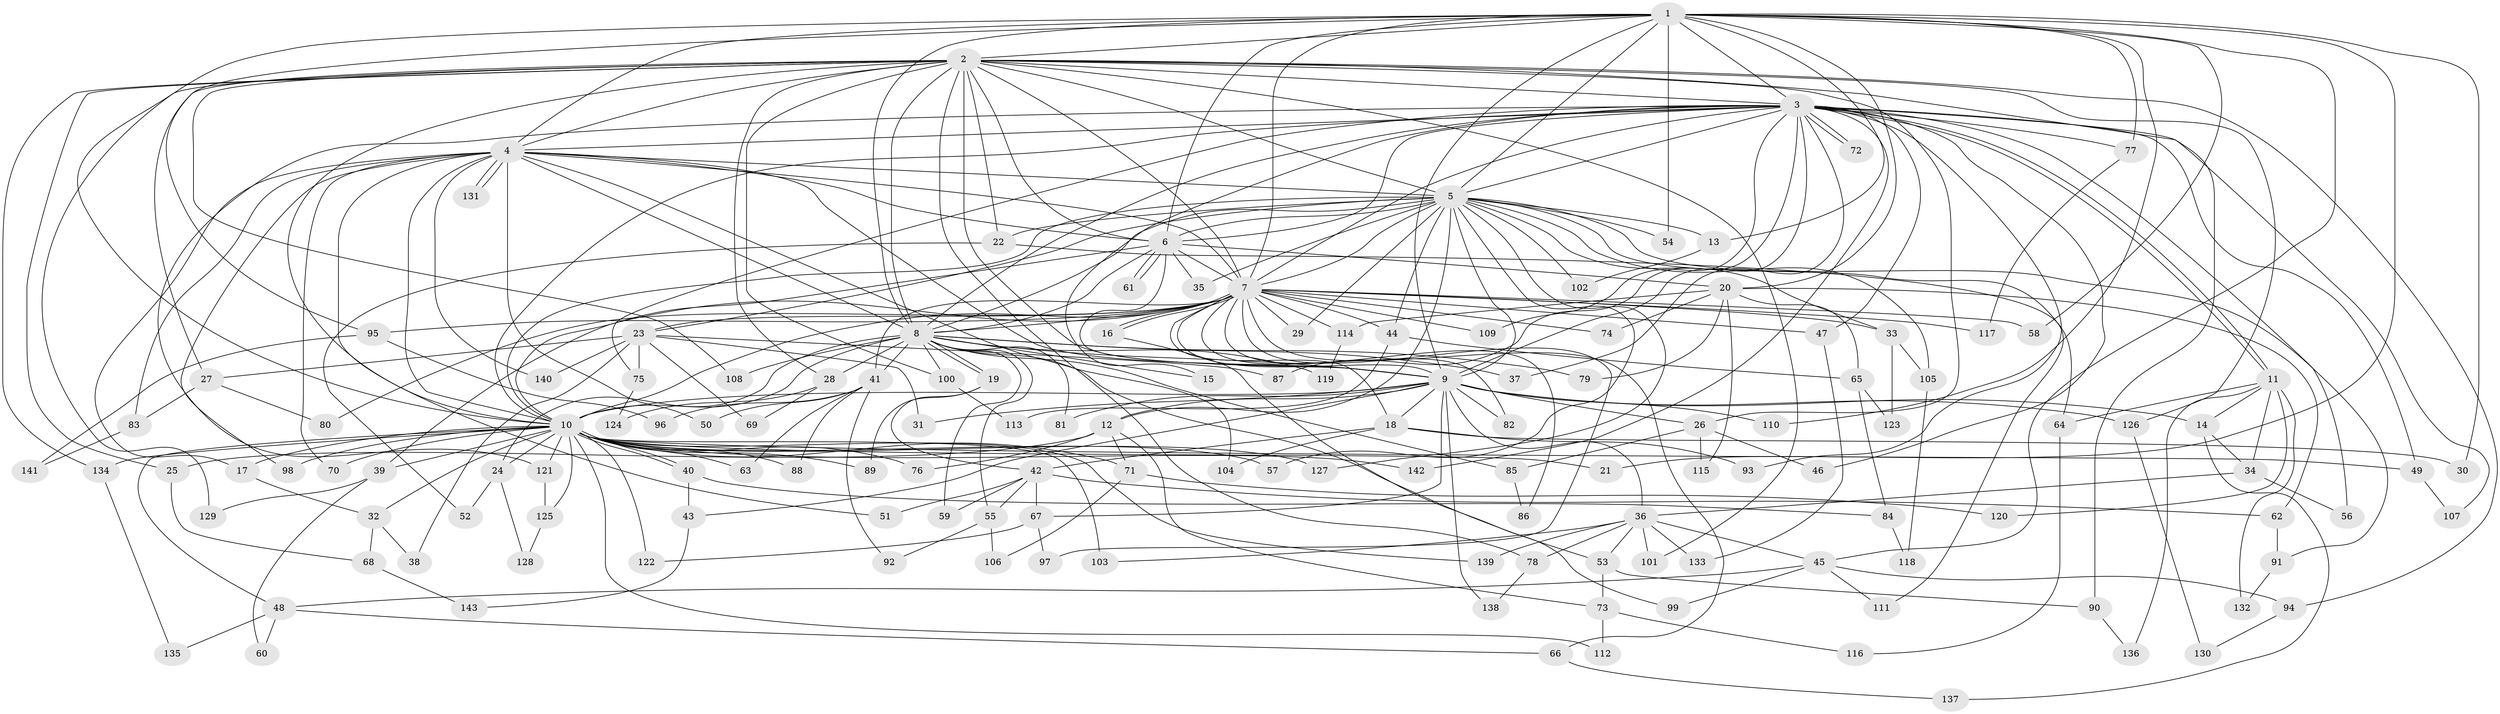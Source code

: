 // coarse degree distribution, {31: 0.018018018018018018, 21: 0.009009009009009009, 15: 0.009009009009009009, 22: 0.009009009009009009, 23: 0.009009009009009009, 39: 0.009009009009009009, 7: 0.02702702702702703, 6: 0.04504504504504504, 3: 0.17117117117117117, 5: 0.018018018018018018, 2: 0.5315315315315315, 8: 0.009009009009009009, 4: 0.10810810810810811, 10: 0.009009009009009009, 11: 0.009009009009009009, 1: 0.009009009009009009}
// Generated by graph-tools (version 1.1) at 2025/23/03/03/25 07:23:47]
// undirected, 143 vertices, 311 edges
graph export_dot {
graph [start="1"]
  node [color=gray90,style=filled];
  1;
  2;
  3;
  4;
  5;
  6;
  7;
  8;
  9;
  10;
  11;
  12;
  13;
  14;
  15;
  16;
  17;
  18;
  19;
  20;
  21;
  22;
  23;
  24;
  25;
  26;
  27;
  28;
  29;
  30;
  31;
  32;
  33;
  34;
  35;
  36;
  37;
  38;
  39;
  40;
  41;
  42;
  43;
  44;
  45;
  46;
  47;
  48;
  49;
  50;
  51;
  52;
  53;
  54;
  55;
  56;
  57;
  58;
  59;
  60;
  61;
  62;
  63;
  64;
  65;
  66;
  67;
  68;
  69;
  70;
  71;
  72;
  73;
  74;
  75;
  76;
  77;
  78;
  79;
  80;
  81;
  82;
  83;
  84;
  85;
  86;
  87;
  88;
  89;
  90;
  91;
  92;
  93;
  94;
  95;
  96;
  97;
  98;
  99;
  100;
  101;
  102;
  103;
  104;
  105;
  106;
  107;
  108;
  109;
  110;
  111;
  112;
  113;
  114;
  115;
  116;
  117;
  118;
  119;
  120;
  121;
  122;
  123;
  124;
  125;
  126;
  127;
  128;
  129;
  130;
  131;
  132;
  133;
  134;
  135;
  136;
  137;
  138;
  139;
  140;
  141;
  142;
  143;
  1 -- 2;
  1 -- 3;
  1 -- 4;
  1 -- 5;
  1 -- 6;
  1 -- 7;
  1 -- 8;
  1 -- 9;
  1 -- 10;
  1 -- 13;
  1 -- 20;
  1 -- 21;
  1 -- 30;
  1 -- 45;
  1 -- 54;
  1 -- 58;
  1 -- 77;
  1 -- 95;
  1 -- 110;
  2 -- 3;
  2 -- 4;
  2 -- 5;
  2 -- 6;
  2 -- 7;
  2 -- 8;
  2 -- 9;
  2 -- 10;
  2 -- 22;
  2 -- 25;
  2 -- 26;
  2 -- 27;
  2 -- 28;
  2 -- 78;
  2 -- 90;
  2 -- 94;
  2 -- 100;
  2 -- 101;
  2 -- 108;
  2 -- 126;
  2 -- 129;
  2 -- 134;
  3 -- 4;
  3 -- 5;
  3 -- 6;
  3 -- 7;
  3 -- 8;
  3 -- 9;
  3 -- 10;
  3 -- 11;
  3 -- 11;
  3 -- 15;
  3 -- 37;
  3 -- 46;
  3 -- 47;
  3 -- 49;
  3 -- 56;
  3 -- 72;
  3 -- 72;
  3 -- 75;
  3 -- 77;
  3 -- 87;
  3 -- 93;
  3 -- 107;
  3 -- 109;
  3 -- 121;
  3 -- 142;
  4 -- 5;
  4 -- 6;
  4 -- 7;
  4 -- 8;
  4 -- 9;
  4 -- 10;
  4 -- 17;
  4 -- 50;
  4 -- 51;
  4 -- 70;
  4 -- 83;
  4 -- 98;
  4 -- 104;
  4 -- 131;
  4 -- 131;
  4 -- 140;
  5 -- 6;
  5 -- 7;
  5 -- 8;
  5 -- 9;
  5 -- 10;
  5 -- 12;
  5 -- 13;
  5 -- 22;
  5 -- 23;
  5 -- 29;
  5 -- 33;
  5 -- 35;
  5 -- 44;
  5 -- 54;
  5 -- 57;
  5 -- 91;
  5 -- 102;
  5 -- 105;
  5 -- 111;
  5 -- 127;
  6 -- 7;
  6 -- 8;
  6 -- 9;
  6 -- 10;
  6 -- 20;
  6 -- 35;
  6 -- 61;
  6 -- 61;
  7 -- 8;
  7 -- 9;
  7 -- 10;
  7 -- 16;
  7 -- 16;
  7 -- 18;
  7 -- 23;
  7 -- 29;
  7 -- 33;
  7 -- 39;
  7 -- 41;
  7 -- 44;
  7 -- 47;
  7 -- 58;
  7 -- 66;
  7 -- 74;
  7 -- 80;
  7 -- 82;
  7 -- 86;
  7 -- 95;
  7 -- 97;
  7 -- 109;
  7 -- 114;
  7 -- 117;
  8 -- 9;
  8 -- 10;
  8 -- 15;
  8 -- 19;
  8 -- 19;
  8 -- 24;
  8 -- 28;
  8 -- 37;
  8 -- 41;
  8 -- 53;
  8 -- 55;
  8 -- 59;
  8 -- 79;
  8 -- 81;
  8 -- 85;
  8 -- 100;
  8 -- 108;
  8 -- 119;
  9 -- 10;
  9 -- 12;
  9 -- 14;
  9 -- 18;
  9 -- 26;
  9 -- 31;
  9 -- 36;
  9 -- 43;
  9 -- 67;
  9 -- 81;
  9 -- 82;
  9 -- 110;
  9 -- 126;
  9 -- 138;
  10 -- 17;
  10 -- 21;
  10 -- 24;
  10 -- 32;
  10 -- 39;
  10 -- 40;
  10 -- 40;
  10 -- 48;
  10 -- 49;
  10 -- 57;
  10 -- 63;
  10 -- 70;
  10 -- 71;
  10 -- 76;
  10 -- 88;
  10 -- 89;
  10 -- 98;
  10 -- 103;
  10 -- 112;
  10 -- 121;
  10 -- 122;
  10 -- 125;
  10 -- 127;
  10 -- 134;
  10 -- 139;
  10 -- 142;
  11 -- 14;
  11 -- 34;
  11 -- 64;
  11 -- 120;
  11 -- 132;
  11 -- 136;
  12 -- 25;
  12 -- 71;
  12 -- 73;
  12 -- 76;
  13 -- 102;
  14 -- 34;
  14 -- 137;
  16 -- 99;
  17 -- 32;
  18 -- 30;
  18 -- 42;
  18 -- 93;
  18 -- 104;
  19 -- 42;
  19 -- 89;
  20 -- 62;
  20 -- 65;
  20 -- 74;
  20 -- 79;
  20 -- 114;
  20 -- 115;
  22 -- 52;
  22 -- 64;
  23 -- 27;
  23 -- 31;
  23 -- 38;
  23 -- 69;
  23 -- 75;
  23 -- 87;
  23 -- 140;
  24 -- 52;
  24 -- 128;
  25 -- 68;
  26 -- 46;
  26 -- 85;
  26 -- 115;
  27 -- 80;
  27 -- 83;
  28 -- 69;
  28 -- 124;
  32 -- 38;
  32 -- 68;
  33 -- 105;
  33 -- 123;
  34 -- 36;
  34 -- 56;
  36 -- 45;
  36 -- 53;
  36 -- 78;
  36 -- 101;
  36 -- 103;
  36 -- 133;
  36 -- 139;
  39 -- 60;
  39 -- 129;
  40 -- 43;
  40 -- 84;
  41 -- 50;
  41 -- 63;
  41 -- 88;
  41 -- 92;
  41 -- 96;
  42 -- 51;
  42 -- 55;
  42 -- 59;
  42 -- 62;
  42 -- 67;
  43 -- 143;
  44 -- 65;
  44 -- 113;
  45 -- 48;
  45 -- 94;
  45 -- 99;
  45 -- 111;
  47 -- 133;
  48 -- 60;
  48 -- 66;
  48 -- 135;
  49 -- 107;
  53 -- 73;
  53 -- 90;
  55 -- 92;
  55 -- 106;
  62 -- 91;
  64 -- 116;
  65 -- 84;
  65 -- 123;
  66 -- 137;
  67 -- 97;
  67 -- 122;
  68 -- 143;
  71 -- 106;
  71 -- 120;
  73 -- 112;
  73 -- 116;
  75 -- 124;
  77 -- 117;
  78 -- 138;
  83 -- 141;
  84 -- 118;
  85 -- 86;
  90 -- 136;
  91 -- 132;
  94 -- 130;
  95 -- 96;
  95 -- 141;
  100 -- 113;
  105 -- 118;
  114 -- 119;
  121 -- 125;
  125 -- 128;
  126 -- 130;
  134 -- 135;
}
